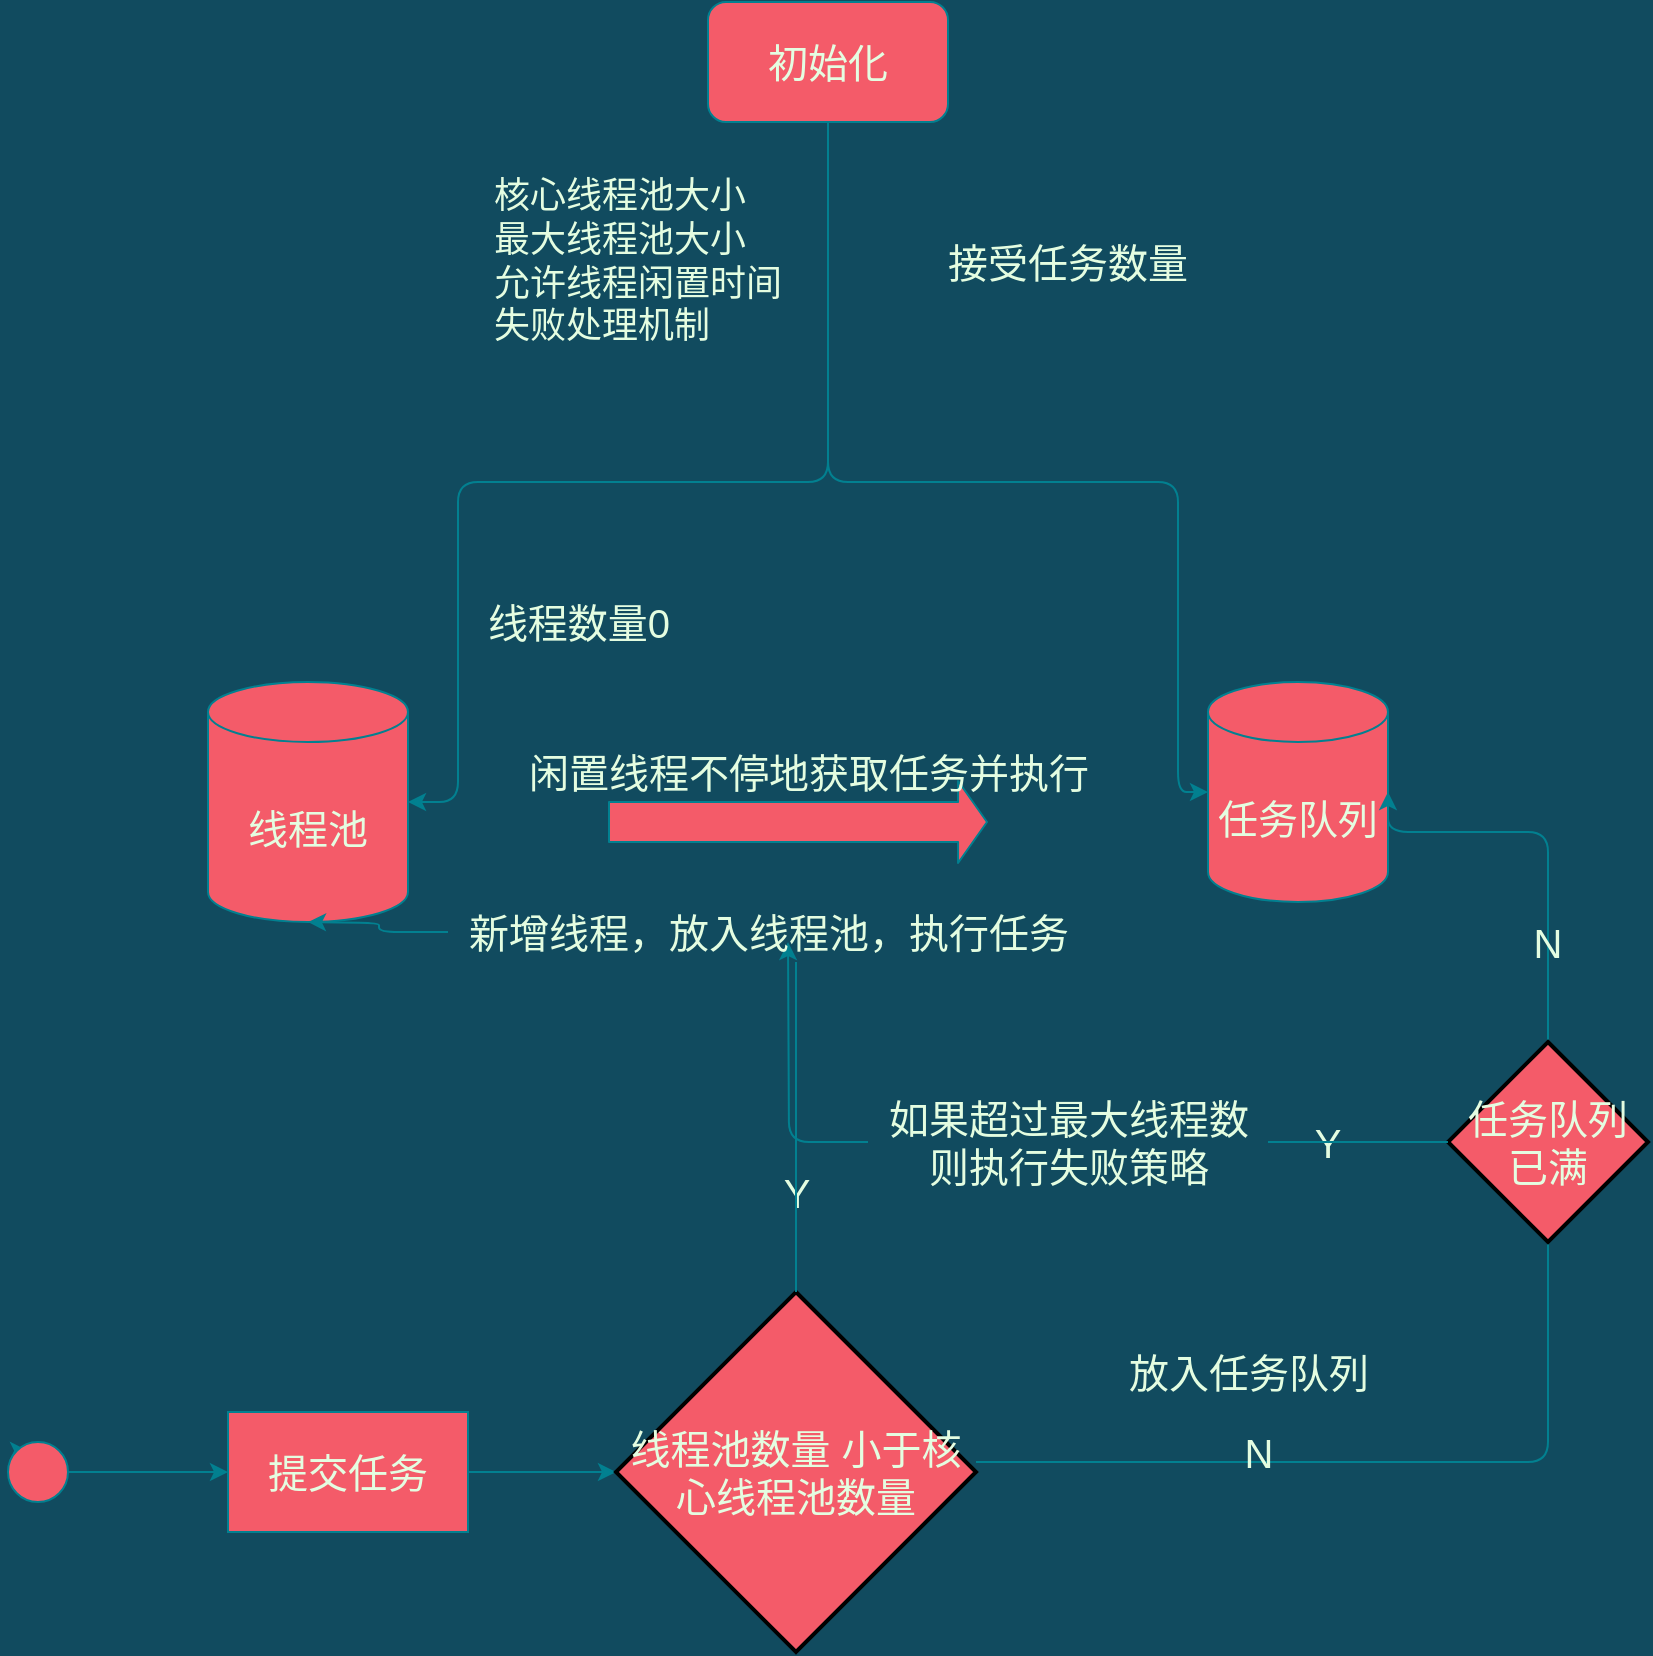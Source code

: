 <mxfile version="14.9.3" type="github">
  <diagram id="-1cD4ismlmeg5i5cK3Rm" name="Page-1">
    <mxGraphModel dx="1874" dy="786" grid="1" gridSize="10" guides="1" tooltips="1" connect="1" arrows="1" fold="1" page="1" pageScale="1" pageWidth="827" pageHeight="1169" background="#114B5F" math="0" shadow="0">
      <root>
        <mxCell id="0" />
        <mxCell id="1" parent="0" />
        <mxCell id="drrN_xDI2uD_6-7hLDGH-7" value="&lt;div style=&quot;font-size: 18px&quot;&gt;核心线程池大小&lt;/div&gt;&lt;div style=&quot;font-size: 18px&quot;&gt;最大线程池大小&lt;/div&gt;&lt;div style=&quot;font-size: 18px&quot;&gt;允许线程闲置时间&lt;/div&gt;&lt;div style=&quot;font-size: 18px&quot;&gt;失败处理机制&lt;br style=&quot;font-size: 18px&quot;&gt;&lt;/div&gt;" style="text;html=1;strokeColor=none;fillColor=none;align=left;verticalAlign=middle;whiteSpace=wrap;rounded=0;sketch=0;fontColor=#E4FDE1;spacing=3;fontSize=18;" vertex="1" parent="1">
          <mxGeometry x="510" y="190" width="220" height="20" as="geometry" />
        </mxCell>
        <mxCell id="drrN_xDI2uD_6-7hLDGH-32" style="edgeStyle=orthogonalEdgeStyle;curved=0;rounded=1;sketch=0;orthogonalLoop=1;jettySize=auto;html=1;fontSize=20;fontColor=#E4FDE1;strokeColor=#028090;fillColor=#F45B69;" edge="1" parent="1" source="drrN_xDI2uD_6-7hLDGH-19" target="drrN_xDI2uD_6-7hLDGH-31">
          <mxGeometry relative="1" as="geometry" />
        </mxCell>
        <mxCell id="drrN_xDI2uD_6-7hLDGH-19" value="提交任务" style="rounded=0;whiteSpace=wrap;html=1;sketch=0;fontSize=20;fontColor=#E4FDE1;strokeColor=#028090;fillColor=#F45B69;align=center;" vertex="1" parent="1">
          <mxGeometry x="380" y="775" width="120" height="60" as="geometry" />
        </mxCell>
        <mxCell id="drrN_xDI2uD_6-7hLDGH-20" value="线程池" style="shape=cylinder3;whiteSpace=wrap;html=1;boundedLbl=1;backgroundOutline=1;size=15;rounded=0;sketch=0;fontSize=20;fontColor=#E4FDE1;strokeColor=#028090;fillColor=#F45B69;align=center;" vertex="1" parent="1">
          <mxGeometry x="370" y="410" width="100" height="120" as="geometry" />
        </mxCell>
        <mxCell id="drrN_xDI2uD_6-7hLDGH-21" value="任务队列" style="shape=cylinder3;whiteSpace=wrap;html=1;boundedLbl=1;backgroundOutline=1;size=15;rounded=0;sketch=0;fontSize=20;fontColor=#E4FDE1;strokeColor=#028090;fillColor=#F45B69;align=center;" vertex="1" parent="1">
          <mxGeometry x="870" y="410" width="90" height="110" as="geometry" />
        </mxCell>
        <mxCell id="drrN_xDI2uD_6-7hLDGH-23" style="edgeStyle=orthogonalEdgeStyle;curved=0;rounded=1;sketch=0;orthogonalLoop=1;jettySize=auto;html=1;fontSize=20;fontColor=#E4FDE1;strokeColor=#028090;fillColor=#F45B69;" edge="1" parent="1" source="drrN_xDI2uD_6-7hLDGH-22" target="drrN_xDI2uD_6-7hLDGH-20">
          <mxGeometry relative="1" as="geometry">
            <Array as="points">
              <mxPoint x="680" y="310" />
              <mxPoint x="495" y="310" />
            </Array>
          </mxGeometry>
        </mxCell>
        <mxCell id="drrN_xDI2uD_6-7hLDGH-24" style="edgeStyle=orthogonalEdgeStyle;curved=0;rounded=1;sketch=0;orthogonalLoop=1;jettySize=auto;html=1;fontSize=20;fontColor=#E4FDE1;strokeColor=#028090;fillColor=#F45B69;" edge="1" parent="1" source="drrN_xDI2uD_6-7hLDGH-22" target="drrN_xDI2uD_6-7hLDGH-21">
          <mxGeometry relative="1" as="geometry">
            <Array as="points">
              <mxPoint x="680" y="310" />
              <mxPoint x="855" y="310" />
            </Array>
          </mxGeometry>
        </mxCell>
        <mxCell id="drrN_xDI2uD_6-7hLDGH-22" value="初始化" style="rounded=1;whiteSpace=wrap;html=1;sketch=0;fontSize=20;fontColor=#E4FDE1;strokeColor=#028090;fillColor=#F45B69;align=center;" vertex="1" parent="1">
          <mxGeometry x="620" y="70" width="120" height="60" as="geometry" />
        </mxCell>
        <mxCell id="drrN_xDI2uD_6-7hLDGH-25" value="接受任务数量" style="text;html=1;strokeColor=none;fillColor=none;align=center;verticalAlign=middle;whiteSpace=wrap;rounded=0;sketch=0;fontSize=20;fontColor=#E4FDE1;" vertex="1" parent="1">
          <mxGeometry x="730" y="190" width="140" height="20" as="geometry" />
        </mxCell>
        <mxCell id="drrN_xDI2uD_6-7hLDGH-28" style="edgeStyle=orthogonalEdgeStyle;curved=0;rounded=1;sketch=0;orthogonalLoop=1;jettySize=auto;html=1;exitX=0;exitY=0;exitDx=0;exitDy=0;fontSize=20;fontColor=#E4FDE1;strokeColor=#028090;fillColor=#F45B69;" edge="1" parent="1" source="drrN_xDI2uD_6-7hLDGH-26">
          <mxGeometry relative="1" as="geometry">
            <mxPoint x="280" y="795" as="targetPoint" />
          </mxGeometry>
        </mxCell>
        <mxCell id="drrN_xDI2uD_6-7hLDGH-29" style="edgeStyle=orthogonalEdgeStyle;curved=0;rounded=1;sketch=0;orthogonalLoop=1;jettySize=auto;html=1;entryX=0;entryY=0.5;entryDx=0;entryDy=0;fontSize=20;fontColor=#E4FDE1;strokeColor=#028090;fillColor=#F45B69;" edge="1" parent="1" source="drrN_xDI2uD_6-7hLDGH-26" target="drrN_xDI2uD_6-7hLDGH-19">
          <mxGeometry relative="1" as="geometry" />
        </mxCell>
        <mxCell id="drrN_xDI2uD_6-7hLDGH-26" value="" style="ellipse;whiteSpace=wrap;html=1;aspect=fixed;rounded=0;sketch=0;fontSize=20;fontColor=#E4FDE1;strokeColor=#028090;fillColor=#F45B69;align=center;" vertex="1" parent="1">
          <mxGeometry x="270" y="790" width="30" height="30" as="geometry" />
        </mxCell>
        <mxCell id="drrN_xDI2uD_6-7hLDGH-30" value="线程数量0" style="text;html=1;align=center;verticalAlign=middle;resizable=0;points=[];autosize=1;strokeColor=none;fontSize=20;fontColor=#E4FDE1;" vertex="1" parent="1">
          <mxGeometry x="500" y="365" width="110" height="30" as="geometry" />
        </mxCell>
        <mxCell id="drrN_xDI2uD_6-7hLDGH-33" style="edgeStyle=orthogonalEdgeStyle;curved=0;rounded=1;sketch=0;orthogonalLoop=1;jettySize=auto;html=1;fontSize=20;fontColor=#E4FDE1;strokeColor=#028090;fillColor=#F45B69;startArrow=none;" edge="1" parent="1" source="drrN_xDI2uD_6-7hLDGH-35">
          <mxGeometry relative="1" as="geometry">
            <mxPoint x="420" y="530" as="targetPoint" />
            <Array as="points" />
          </mxGeometry>
        </mxCell>
        <mxCell id="drrN_xDI2uD_6-7hLDGH-36" style="edgeStyle=orthogonalEdgeStyle;curved=0;rounded=1;sketch=0;orthogonalLoop=1;jettySize=auto;html=1;entryX=1;entryY=0.5;entryDx=0;entryDy=0;entryPerimeter=0;fontSize=20;fontColor=#E4FDE1;strokeColor=#028090;fillColor=#F45B69;" edge="1" parent="1" source="drrN_xDI2uD_6-7hLDGH-31" target="drrN_xDI2uD_6-7hLDGH-21">
          <mxGeometry relative="1" as="geometry">
            <mxPoint x="890" y="800" as="sourcePoint" />
            <Array as="points">
              <mxPoint x="1040" y="800" />
              <mxPoint x="1040" y="485" />
              <mxPoint x="960" y="485" />
            </Array>
          </mxGeometry>
        </mxCell>
        <mxCell id="drrN_xDI2uD_6-7hLDGH-31" value="线程池数量 小于核心线程池数量" style="strokeWidth=2;html=1;shape=mxgraph.flowchart.decision;whiteSpace=wrap;rounded=0;sketch=0;fontSize=20;fontColor=#E4FDE1;fillColor=#F45B69;align=center;" vertex="1" parent="1">
          <mxGeometry x="574" y="715" width="180" height="180" as="geometry" />
        </mxCell>
        <mxCell id="drrN_xDI2uD_6-7hLDGH-34" value="Y" style="text;html=1;align=center;verticalAlign=middle;resizable=0;points=[];autosize=1;strokeColor=none;fontSize=20;fontColor=#E4FDE1;" vertex="1" parent="1">
          <mxGeometry x="649" y="650" width="30" height="30" as="geometry" />
        </mxCell>
        <mxCell id="drrN_xDI2uD_6-7hLDGH-37" value="N" style="text;html=1;align=center;verticalAlign=middle;resizable=0;points=[];autosize=1;strokeColor=none;fontSize=20;fontColor=#E4FDE1;" vertex="1" parent="1">
          <mxGeometry x="880" y="780" width="30" height="30" as="geometry" />
        </mxCell>
        <mxCell id="drrN_xDI2uD_6-7hLDGH-38" value="放入任务队列" style="text;html=1;align=center;verticalAlign=middle;resizable=0;points=[];autosize=1;strokeColor=none;fontSize=20;fontColor=#E4FDE1;" vertex="1" parent="1">
          <mxGeometry x="820" y="740" width="140" height="30" as="geometry" />
        </mxCell>
        <mxCell id="drrN_xDI2uD_6-7hLDGH-40" value="" style="shape=flexArrow;endArrow=classic;html=1;fontSize=20;fontColor=#E4FDE1;strokeColor=#028090;fillColor=#F45B69;width=20;endSize=4.49;" edge="1" parent="1">
          <mxGeometry width="50" height="50" relative="1" as="geometry">
            <mxPoint x="570" y="480" as="sourcePoint" />
            <mxPoint x="760" y="480" as="targetPoint" />
          </mxGeometry>
        </mxCell>
        <mxCell id="drrN_xDI2uD_6-7hLDGH-41" value="闲置线程不停地获取任务并执行" style="text;html=1;align=center;verticalAlign=middle;resizable=0;points=[];autosize=1;strokeColor=none;fontSize=20;fontColor=#E4FDE1;" vertex="1" parent="1">
          <mxGeometry x="520" y="440" width="300" height="30" as="geometry" />
        </mxCell>
        <mxCell id="drrN_xDI2uD_6-7hLDGH-49" style="edgeStyle=orthogonalEdgeStyle;curved=0;rounded=1;sketch=0;orthogonalLoop=1;jettySize=auto;html=1;fontSize=20;fontColor=#E4FDE1;strokeColor=#028090;fillColor=#F45B69;startArrow=none;" edge="1" parent="1" source="drrN_xDI2uD_6-7hLDGH-52">
          <mxGeometry relative="1" as="geometry">
            <mxPoint x="660" y="540" as="targetPoint" />
            <Array as="points" />
          </mxGeometry>
        </mxCell>
        <mxCell id="drrN_xDI2uD_6-7hLDGH-44" value="任务队列已满" style="strokeWidth=2;html=1;shape=mxgraph.flowchart.decision;whiteSpace=wrap;rounded=0;sketch=0;fontSize=20;fontColor=#E4FDE1;fillColor=#F45B69;align=center;" vertex="1" parent="1">
          <mxGeometry x="990" y="590" width="100" height="100" as="geometry" />
        </mxCell>
        <mxCell id="drrN_xDI2uD_6-7hLDGH-48" value="N" style="text;html=1;strokeColor=none;fillColor=none;align=center;verticalAlign=middle;whiteSpace=wrap;rounded=0;sketch=0;fontSize=20;fontColor=#E4FDE1;" vertex="1" parent="1">
          <mxGeometry x="1020" y="530" width="40" height="20" as="geometry" />
        </mxCell>
        <mxCell id="drrN_xDI2uD_6-7hLDGH-51" value="Y" style="text;html=1;strokeColor=none;fillColor=none;align=center;verticalAlign=middle;whiteSpace=wrap;rounded=0;sketch=0;fontSize=20;fontColor=#E4FDE1;" vertex="1" parent="1">
          <mxGeometry x="910" y="630" width="40" height="20" as="geometry" />
        </mxCell>
        <mxCell id="drrN_xDI2uD_6-7hLDGH-35" value="新增线程，放入线程池，执行任务" style="text;html=1;align=center;verticalAlign=middle;resizable=0;points=[];autosize=1;strokeColor=none;fontSize=20;fontColor=#E4FDE1;" vertex="1" parent="1">
          <mxGeometry x="490" y="520" width="320" height="30" as="geometry" />
        </mxCell>
        <mxCell id="drrN_xDI2uD_6-7hLDGH-53" value="" style="edgeStyle=orthogonalEdgeStyle;curved=0;rounded=1;sketch=0;orthogonalLoop=1;jettySize=auto;html=1;fontSize=20;fontColor=#E4FDE1;strokeColor=#028090;fillColor=#F45B69;endArrow=none;" edge="1" parent="1" source="drrN_xDI2uD_6-7hLDGH-31" target="drrN_xDI2uD_6-7hLDGH-35">
          <mxGeometry relative="1" as="geometry">
            <mxPoint x="420" y="530" as="targetPoint" />
            <mxPoint x="660" y="715" as="sourcePoint" />
            <Array as="points">
              <mxPoint x="664" y="590" />
              <mxPoint x="664" y="590" />
            </Array>
          </mxGeometry>
        </mxCell>
        <mxCell id="drrN_xDI2uD_6-7hLDGH-52" value="&lt;div&gt;如果超过最大线程数&lt;/div&gt;&lt;div&gt;则执行失败策略&lt;/div&gt;" style="text;html=1;align=center;verticalAlign=middle;resizable=0;points=[];autosize=1;strokeColor=none;fontSize=20;fontColor=#E4FDE1;" vertex="1" parent="1">
          <mxGeometry x="700" y="615" width="200" height="50" as="geometry" />
        </mxCell>
        <mxCell id="drrN_xDI2uD_6-7hLDGH-55" value="" style="edgeStyle=orthogonalEdgeStyle;curved=0;rounded=1;sketch=0;orthogonalLoop=1;jettySize=auto;html=1;fontSize=20;fontColor=#E4FDE1;strokeColor=#028090;fillColor=#F45B69;endArrow=none;" edge="1" parent="1" source="drrN_xDI2uD_6-7hLDGH-44" target="drrN_xDI2uD_6-7hLDGH-52">
          <mxGeometry relative="1" as="geometry">
            <mxPoint x="660" y="540" as="targetPoint" />
            <mxPoint x="990" y="640" as="sourcePoint" />
            <Array as="points">
              <mxPoint x="700" y="640" />
              <mxPoint x="700" y="640" />
            </Array>
          </mxGeometry>
        </mxCell>
      </root>
    </mxGraphModel>
  </diagram>
</mxfile>
